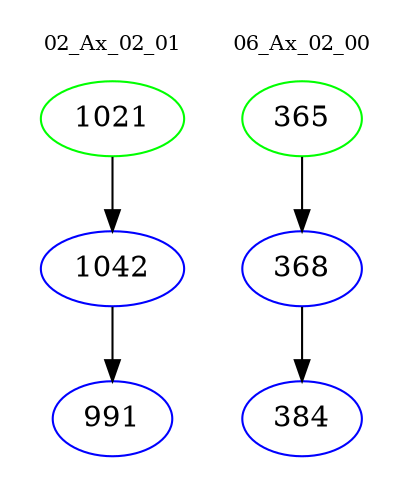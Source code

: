 digraph{
subgraph cluster_0 {
color = white
label = "02_Ax_02_01";
fontsize=10;
T0_1021 [label="1021", color="green"]
T0_1021 -> T0_1042 [color="black"]
T0_1042 [label="1042", color="blue"]
T0_1042 -> T0_991 [color="black"]
T0_991 [label="991", color="blue"]
}
subgraph cluster_1 {
color = white
label = "06_Ax_02_00";
fontsize=10;
T1_365 [label="365", color="green"]
T1_365 -> T1_368 [color="black"]
T1_368 [label="368", color="blue"]
T1_368 -> T1_384 [color="black"]
T1_384 [label="384", color="blue"]
}
}
